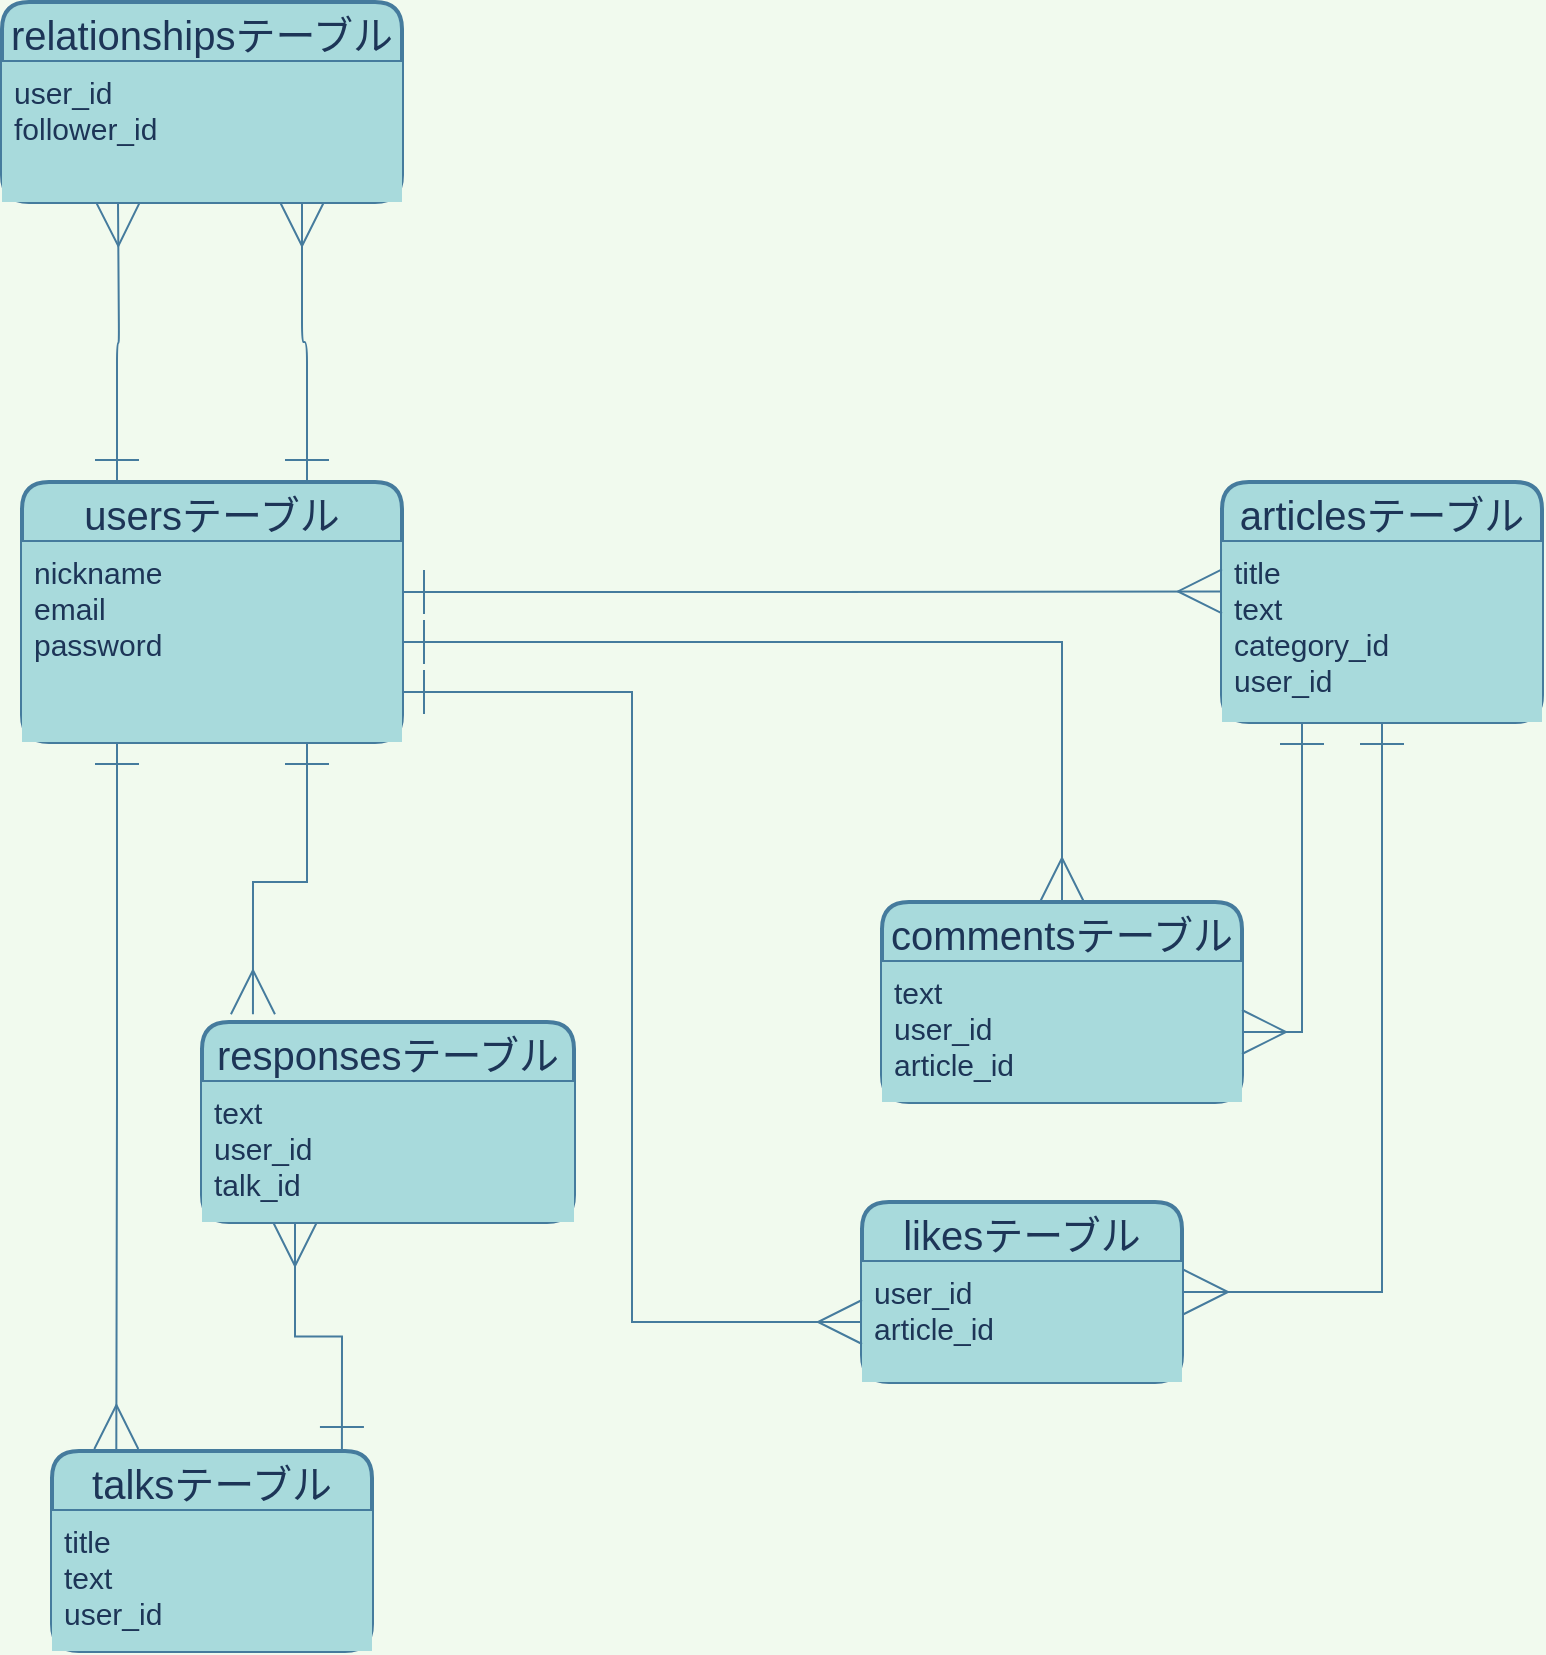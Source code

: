 <mxfile>
    <diagram id="f0Hz5oj-ZMu9vsiQNxl2" name="ページ1">
        <mxGraphModel dx="728" dy="680" grid="1" gridSize="10" guides="1" tooltips="1" connect="1" arrows="1" fold="1" page="1" pageScale="1" pageWidth="827" pageHeight="1169" background="#F1FAEE" math="0" shadow="0">
            <root>
                <mxCell id="0"/>
                <mxCell id="1" parent="0"/>
                <mxCell id="38" style="edgeStyle=orthogonalEdgeStyle;rounded=0;orthogonalLoop=1;jettySize=auto;html=1;exitX=0.25;exitY=1;exitDx=0;exitDy=0;entryX=0.201;entryY=-0.01;entryDx=0;entryDy=0;entryPerimeter=0;fontSize=15;endArrow=ERmany;endFill=0;startArrow=ERone;startFill=0;endSize=20;startSize=20;strokeColor=#457B9D;fontColor=#1D3557;labelBackgroundColor=#F1FAEE;" parent="1" source="6" target="24" edge="1">
                    <mxGeometry relative="1" as="geometry"/>
                </mxCell>
                <mxCell id="42" style="edgeStyle=orthogonalEdgeStyle;rounded=0;orthogonalLoop=1;jettySize=auto;html=1;exitX=0.75;exitY=1;exitDx=0;exitDy=0;entryX=0.137;entryY=-0.039;entryDx=0;entryDy=0;entryPerimeter=0;startArrow=ERone;startFill=0;startSize=20;endArrow=ERmany;endFill=0;endSize=20;targetPerimeterSpacing=-1;strokeWidth=1;fontSize=15;strokeColor=#457B9D;fontColor=#1D3557;labelBackgroundColor=#F1FAEE;" parent="1" source="6" target="27" edge="1">
                    <mxGeometry relative="1" as="geometry"/>
                </mxCell>
                <mxCell id="54" style="edgeStyle=orthogonalEdgeStyle;curved=0;rounded=1;sketch=0;orthogonalLoop=1;jettySize=auto;html=1;exitX=0.25;exitY=0;exitDx=0;exitDy=0;endArrow=ERmany;endFill=0;strokeColor=#457B9D;fillColor=#A8DADC;fontColor=#1D3557;endSize=20;startArrow=ERone;startFill=0;targetPerimeterSpacing=0;startSize=20;" edge="1" parent="1" source="6">
                    <mxGeometry relative="1" as="geometry">
                        <mxPoint x="118" y="170" as="targetPoint"/>
                    </mxGeometry>
                </mxCell>
                <mxCell id="56" style="edgeStyle=orthogonalEdgeStyle;curved=0;rounded=1;sketch=0;orthogonalLoop=1;jettySize=auto;html=1;exitX=0.75;exitY=0;exitDx=0;exitDy=0;entryX=0.75;entryY=1;entryDx=0;entryDy=0;startArrow=ERone;startFill=0;startSize=20;endArrow=ERmany;endFill=0;endSize=20;targetPerimeterSpacing=0;strokeColor=#457B9D;fillColor=#A8DADC;fontColor=#1D3557;" edge="1" parent="1" source="6" target="48">
                    <mxGeometry relative="1" as="geometry"/>
                </mxCell>
                <mxCell id="6" value="usersテーブル" style="swimlane;childLayout=stackLayout;horizontal=1;startSize=30;horizontalStack=0;rounded=1;fontSize=20;fontStyle=0;strokeWidth=2;resizeParent=0;resizeLast=1;shadow=0;dashed=0;align=center;fillColor=#A8DADC;strokeColor=#457B9D;fontColor=#1D3557;" parent="1" vertex="1">
                    <mxGeometry x="70" y="310" width="190" height="130" as="geometry"/>
                </mxCell>
                <mxCell id="7" value="nickname&#10;email&#10;password&#10;&#10;" style="align=left;strokeColor=none;spacingLeft=4;fontSize=15;verticalAlign=top;resizable=0;rotatable=0;part=1;fillColor=#A8DADC;fontColor=#1D3557;" parent="6" vertex="1">
                    <mxGeometry y="30" width="190" height="100" as="geometry"/>
                </mxCell>
                <mxCell id="8" value="articlesテーブル" style="swimlane;childLayout=stackLayout;horizontal=1;startSize=30;horizontalStack=0;rounded=1;fontSize=20;fontStyle=0;strokeWidth=2;resizeParent=0;resizeLast=1;shadow=0;dashed=0;align=center;fillColor=#A8DADC;strokeColor=#457B9D;fontColor=#1D3557;" parent="1" vertex="1">
                    <mxGeometry x="670" y="310" width="160" height="120" as="geometry"/>
                </mxCell>
                <mxCell id="9" value="title&#10;text&#10;category_id&#10;user_id" style="align=left;strokeColor=none;spacingLeft=4;fontSize=15;verticalAlign=top;resizable=0;rotatable=0;part=1;fillColor=#A8DADC;fontColor=#1D3557;" parent="8" vertex="1">
                    <mxGeometry y="30" width="160" height="90" as="geometry"/>
                </mxCell>
                <mxCell id="10" value="commentsテーブル" style="swimlane;childLayout=stackLayout;horizontal=1;startSize=30;horizontalStack=0;rounded=1;fontSize=20;fontStyle=0;strokeWidth=2;resizeParent=0;resizeLast=1;shadow=0;dashed=0;align=center;fillColor=#A8DADC;strokeColor=#457B9D;fontColor=#1D3557;" parent="1" vertex="1">
                    <mxGeometry x="500" y="520" width="180" height="100" as="geometry"/>
                </mxCell>
                <mxCell id="11" value="text&#10;user_id&#10;article_id" style="align=left;strokeColor=none;spacingLeft=4;fontSize=15;verticalAlign=top;resizable=0;rotatable=0;part=1;fillColor=#A8DADC;fontColor=#1D3557;" parent="10" vertex="1">
                    <mxGeometry y="30" width="180" height="70" as="geometry"/>
                </mxCell>
                <mxCell id="23" style="edgeStyle=orthogonalEdgeStyle;rounded=0;orthogonalLoop=1;jettySize=auto;html=1;entryX=0.5;entryY=1;entryDx=0;entryDy=0;fontSize=15;startArrow=ERmany;startFill=0;endArrow=ERone;endFill=0;endSize=20;startSize=21;strokeColor=#457B9D;fontColor=#1D3557;labelBackgroundColor=#F1FAEE;" parent="1" source="12" target="9" edge="1">
                    <mxGeometry relative="1" as="geometry"/>
                </mxCell>
                <mxCell id="12" value="likesテーブル" style="swimlane;childLayout=stackLayout;horizontal=1;startSize=30;horizontalStack=0;rounded=1;fontSize=20;fontStyle=0;strokeWidth=2;resizeParent=0;resizeLast=1;shadow=0;dashed=0;align=center;fillColor=#A8DADC;strokeColor=#457B9D;fontColor=#1D3557;" parent="1" vertex="1">
                    <mxGeometry x="490" y="670" width="160" height="90" as="geometry"/>
                </mxCell>
                <mxCell id="13" value="user_id&#10;article_id" style="align=left;strokeColor=none;spacingLeft=4;fontSize=15;verticalAlign=top;resizable=0;rotatable=0;part=1;fillColor=#A8DADC;fontColor=#1D3557;" parent="12" vertex="1">
                    <mxGeometry y="30" width="160" height="60" as="geometry"/>
                </mxCell>
                <mxCell id="17" style="edgeStyle=orthogonalEdgeStyle;rounded=0;orthogonalLoop=1;jettySize=auto;html=1;exitX=0.25;exitY=1;exitDx=0;exitDy=0;entryX=1;entryY=0.5;entryDx=0;entryDy=0;fontSize=15;endArrow=ERmany;endFill=0;endSize=20;startArrow=ERone;startFill=0;startSize=20;strokeColor=#457B9D;fontColor=#1D3557;labelBackgroundColor=#F1FAEE;" parent="1" source="9" target="11" edge="1">
                    <mxGeometry relative="1" as="geometry"/>
                </mxCell>
                <mxCell id="24" value="talksテーブル" style="swimlane;childLayout=stackLayout;horizontal=1;startSize=30;horizontalStack=0;rounded=1;fontSize=20;fontStyle=0;strokeWidth=2;resizeParent=0;resizeLast=1;shadow=0;dashed=0;align=center;fillColor=#A8DADC;strokeColor=#457B9D;fontColor=#1D3557;" parent="1" vertex="1">
                    <mxGeometry x="85" y="794.5" width="160" height="100" as="geometry"/>
                </mxCell>
                <mxCell id="25" value="title&#10;text&#10;user_id" style="align=left;strokeColor=none;spacingLeft=4;fontSize=15;verticalAlign=top;resizable=0;rotatable=0;part=1;fillColor=#A8DADC;fontColor=#1D3557;" parent="24" vertex="1">
                    <mxGeometry y="30" width="160" height="70" as="geometry"/>
                </mxCell>
                <mxCell id="40" style="edgeStyle=orthogonalEdgeStyle;rounded=0;orthogonalLoop=1;jettySize=auto;html=1;exitX=0.25;exitY=1;exitDx=0;exitDy=0;entryX=0.906;entryY=-0.01;entryDx=0;entryDy=0;entryPerimeter=0;fontSize=15;startArrow=ERmany;startFill=0;endArrow=ERone;endFill=0;endSize=20;startSize=20;strokeColor=#457B9D;fontColor=#1D3557;labelBackgroundColor=#F1FAEE;" parent="1" source="27" target="24" edge="1">
                    <mxGeometry relative="1" as="geometry"/>
                </mxCell>
                <mxCell id="27" value="responsesテーブル" style="swimlane;childLayout=stackLayout;horizontal=1;startSize=30;horizontalStack=0;rounded=1;fontSize=20;fontStyle=0;strokeWidth=2;resizeParent=0;resizeLast=1;shadow=0;dashed=0;align=center;fillColor=#A8DADC;strokeColor=#457B9D;fontColor=#1D3557;" parent="1" vertex="1">
                    <mxGeometry x="160" y="580" width="186" height="100" as="geometry"/>
                </mxCell>
                <mxCell id="28" value="text&#10;user_id&#10;talk_id" style="align=left;strokeColor=none;spacingLeft=4;fontSize=15;verticalAlign=top;resizable=0;rotatable=0;part=1;fillColor=#A8DADC;fontColor=#1D3557;" parent="27" vertex="1">
                    <mxGeometry y="30" width="186" height="70" as="geometry"/>
                </mxCell>
                <mxCell id="34" style="edgeStyle=orthogonalEdgeStyle;rounded=0;orthogonalLoop=1;jettySize=auto;html=1;entryX=0.5;entryY=0;entryDx=0;entryDy=0;fontSize=15;endArrow=ERmany;endFill=0;endSize=20;startArrow=ERone;startFill=0;startSize=20;strokeColor=#457B9D;fontColor=#1D3557;labelBackgroundColor=#F1FAEE;" parent="1" source="7" target="10" edge="1">
                    <mxGeometry relative="1" as="geometry"/>
                </mxCell>
                <mxCell id="37" style="edgeStyle=orthogonalEdgeStyle;rounded=0;orthogonalLoop=1;jettySize=auto;html=1;exitX=1;exitY=0.75;exitDx=0;exitDy=0;entryX=0;entryY=0.5;entryDx=0;entryDy=0;fontSize=15;endArrow=ERmany;endFill=0;startArrow=ERone;startFill=0;endSize=20;startSize=20;strokeColor=#457B9D;fontColor=#1D3557;labelBackgroundColor=#F1FAEE;" parent="1" source="7" target="13" edge="1">
                    <mxGeometry relative="1" as="geometry"/>
                </mxCell>
                <mxCell id="45" style="edgeStyle=orthogonalEdgeStyle;curved=0;rounded=1;sketch=0;orthogonalLoop=1;jettySize=auto;html=1;exitX=1;exitY=0.25;exitDx=0;exitDy=0;strokeColor=#457B9D;fillColor=#A8DADC;fontColor=#1D3557;startArrow=ERone;startFill=0;endArrow=ERmany;endFill=0;endSize=20;startSize=20;labelBackgroundColor=#F1FAEE;" parent="1" source="7" edge="1">
                    <mxGeometry relative="1" as="geometry">
                        <mxPoint x="670" y="364.706" as="targetPoint"/>
                    </mxGeometry>
                </mxCell>
                <mxCell id="48" value="relationshipsテーブル" style="swimlane;childLayout=stackLayout;horizontal=1;startSize=30;horizontalStack=0;rounded=1;fontSize=20;fontStyle=0;strokeWidth=2;resizeParent=0;resizeLast=1;shadow=0;dashed=0;align=center;fillColor=#A8DADC;strokeColor=#457B9D;fontColor=#1D3557;" vertex="1" parent="1">
                    <mxGeometry x="60" y="70" width="200" height="100" as="geometry"/>
                </mxCell>
                <mxCell id="49" value="user_id&#10;follower_id" style="align=left;strokeColor=none;spacingLeft=4;fontSize=15;verticalAlign=top;resizable=0;rotatable=0;part=1;fillColor=#A8DADC;fontColor=#1D3557;" vertex="1" parent="48">
                    <mxGeometry y="30" width="200" height="70" as="geometry"/>
                </mxCell>
            </root>
        </mxGraphModel>
    </diagram>
</mxfile>